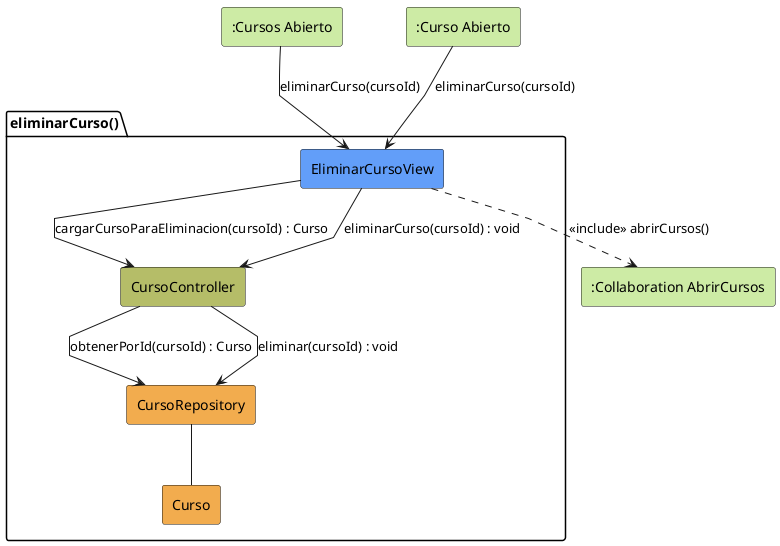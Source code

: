 @startuml eliminarCurso-analisis
skinparam linetype polyline

rectangle #CDEBA5 ":Cursos Abierto" as CursosAbierto
rectangle #CDEBA5 ":Curso Abierto" as CursoAbierto
rectangle #CDEBA5 ":Collaboration AbrirCursos" as AbrirCursos

package eliminarCurso as "eliminarCurso()" {
    rectangle #629EF9 EliminarCursoView
    rectangle #b5bd68 CursoController
    rectangle #F2AC4E CursoRepository
    rectangle #F2AC4E Curso
}

CursosAbierto --> EliminarCursoView: eliminarCurso(cursoId)
CursoAbierto --> EliminarCursoView: eliminarCurso(cursoId)

EliminarCursoView -d-> CursoController: cargarCursoParaEliminacion(cursoId) : Curso

CursoController --> CursoRepository: obtenerPorId(cursoId) : Curso

CursoRepository -- Curso

EliminarCursoView --> CursoController: eliminarCurso(cursoId) : void

CursoController --> CursoRepository: eliminar(cursoId) : void

EliminarCursoView ..> AbrirCursos: <<include>> abrirCursos()

@enduml